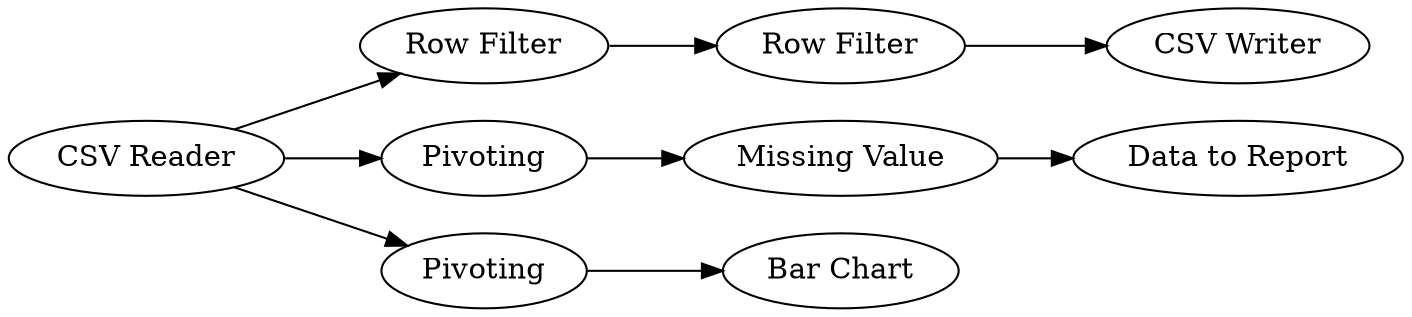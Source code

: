 digraph {
	1 [label="CSV Reader"]
	6 [label="Row Filter"]
	7 [label="Row Filter"]
	8 [label="CSV Writer"]
	9 [label=Pivoting]
	10 [label="Missing Value"]
	11 [label="Data to Report"]
	12 [label=Pivoting]
	13 [label="Bar Chart"]
	1 -> 6
	1 -> 9
	1 -> 12
	6 -> 7
	7 -> 8
	9 -> 10
	10 -> 11
	12 -> 13
	rankdir=LR
}
